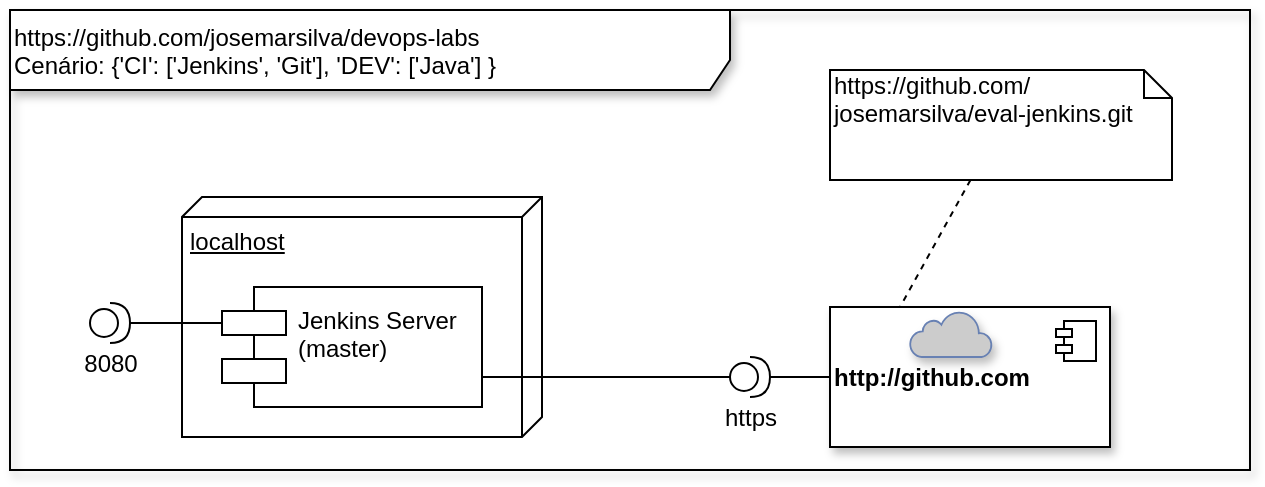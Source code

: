 <mxfile version="10.8.0" type="device"><diagram id="c1af6ed1-5dd4-e5cc-a44b-6a3fdba68739" name="Page-1"><mxGraphModel dx="840" dy="536" grid="1" gridSize="10" guides="1" tooltips="1" connect="1" arrows="1" fold="1" page="1" pageScale="1" pageWidth="827" pageHeight="1169" background="#ffffff" math="0" shadow="0"><root><mxCell id="0"/><mxCell id="1" parent="0"/><mxCell id="3" value="https://github.com/josemarsilva/devops-labs&lt;br&gt;Cenário: {'CI': ['Jenkins', 'Git'], 'DEV': ['Java'] }" style="shape=umlFrame;whiteSpace=wrap;html=1;shadow=1;width=360;height=40;align=left;verticalAlign=top;" parent="1" vertex="1"><mxGeometry width="620" height="230" as="geometry"/></mxCell><mxCell id="12" value="&lt;b&gt;http://github.com&lt;/b&gt;" style="html=1;shadow=1;align=left;" parent="1" vertex="1"><mxGeometry x="410" y="148.5" width="140" height="70" as="geometry"/></mxCell><mxCell id="13" value="" style="shape=component;jettyWidth=8;jettyHeight=4;" parent="12" vertex="1"><mxGeometry x="1" width="20" height="20" relative="1" as="geometry"><mxPoint x="-27" y="7" as="offset"/></mxGeometry></mxCell><mxCell id="10" value="" style="html=1;outlineConnect=0;fillColor=#CCCCCC;strokeColor=#6881B3;gradientColor=none;gradientDirection=north;strokeWidth=2;shape=mxgraph.networks.cloud;fontColor=#ffffff;shadow=1;align=left;" parent="12" vertex="1"><mxGeometry x="40" y="2" width="41" height="23" as="geometry"/></mxCell><mxCell id="14" style="edgeStyle=orthogonalEdgeStyle;rounded=0;html=1;exitX=0;exitY=0.25;entryX=0;entryY=0.25;jettySize=auto;orthogonalLoop=1;" parent="1" source="12" target="12" edge="1"><mxGeometry relative="1" as="geometry"/></mxCell><mxCell id="1h4oordIncqZEZS934fF-22" value="localhost" style="verticalAlign=top;align=left;spacingTop=8;spacingLeft=2;spacingRight=12;shape=cube;size=10;direction=south;fontStyle=4;html=1;" vertex="1" parent="1"><mxGeometry x="86" y="93.5" width="180" height="120" as="geometry"/></mxCell><mxCell id="1h4oordIncqZEZS934fF-23" value="Jenkins Server&#10;(master)&#10;" style="shape=component;align=left;spacingLeft=36;" vertex="1" parent="1"><mxGeometry x="106" y="138.5" width="130" height="60" as="geometry"/></mxCell><mxCell id="1h4oordIncqZEZS934fF-32" style="edgeStyle=orthogonalEdgeStyle;rounded=0;orthogonalLoop=1;jettySize=auto;html=1;entryX=0;entryY=0.5;entryDx=0;entryDy=0;endArrow=none;endFill=0;" edge="1" parent="1" source="1h4oordIncqZEZS934fF-31" target="12"><mxGeometry relative="1" as="geometry"/></mxCell><mxCell id="1h4oordIncqZEZS934fF-31" value="https" style="shape=providedRequiredInterface;html=1;verticalLabelPosition=bottom;" vertex="1" parent="1"><mxGeometry x="360" y="173.5" width="20" height="20" as="geometry"/></mxCell><mxCell id="1h4oordIncqZEZS934fF-37" style="edgeStyle=none;rounded=0;orthogonalLoop=1;jettySize=auto;html=1;entryX=0;entryY=0.3;entryDx=0;entryDy=0;endArrow=none;endFill=0;" edge="1" parent="1" source="1h4oordIncqZEZS934fF-36" target="1h4oordIncqZEZS934fF-23"><mxGeometry relative="1" as="geometry"/></mxCell><mxCell id="1h4oordIncqZEZS934fF-36" value="8080" style="shape=providedRequiredInterface;html=1;verticalLabelPosition=bottom;" vertex="1" parent="1"><mxGeometry x="40" y="146.5" width="20" height="20" as="geometry"/></mxCell><mxCell id="1h4oordIncqZEZS934fF-35" style="rounded=0;orthogonalLoop=1;jettySize=auto;html=1;exitX=1;exitY=0.75;exitDx=0;exitDy=0;entryX=0;entryY=0.5;entryDx=0;entryDy=0;entryPerimeter=0;endArrow=none;endFill=0;" edge="1" parent="1" source="1h4oordIncqZEZS934fF-23" target="1h4oordIncqZEZS934fF-31"><mxGeometry relative="1" as="geometry"/></mxCell><mxCell id="1h4oordIncqZEZS934fF-40" style="edgeStyle=none;rounded=0;orthogonalLoop=1;jettySize=auto;html=1;entryX=0.25;entryY=0;entryDx=0;entryDy=0;endArrow=none;endFill=0;dashed=1;" edge="1" parent="1" source="1h4oordIncqZEZS934fF-38" target="12"><mxGeometry relative="1" as="geometry"/></mxCell><mxCell id="1h4oordIncqZEZS934fF-38" value="https://github.com/&lt;br&gt;josemarsilva/eval-jenkins.git" style="shape=note;whiteSpace=wrap;html=1;size=14;verticalAlign=top;align=left;spacingTop=-6;" vertex="1" parent="1"><mxGeometry x="410" y="30" width="171" height="55" as="geometry"/></mxCell><mxCell id="19" value="Untitled Layer" parent="0"/></root></mxGraphModel></diagram></mxfile>